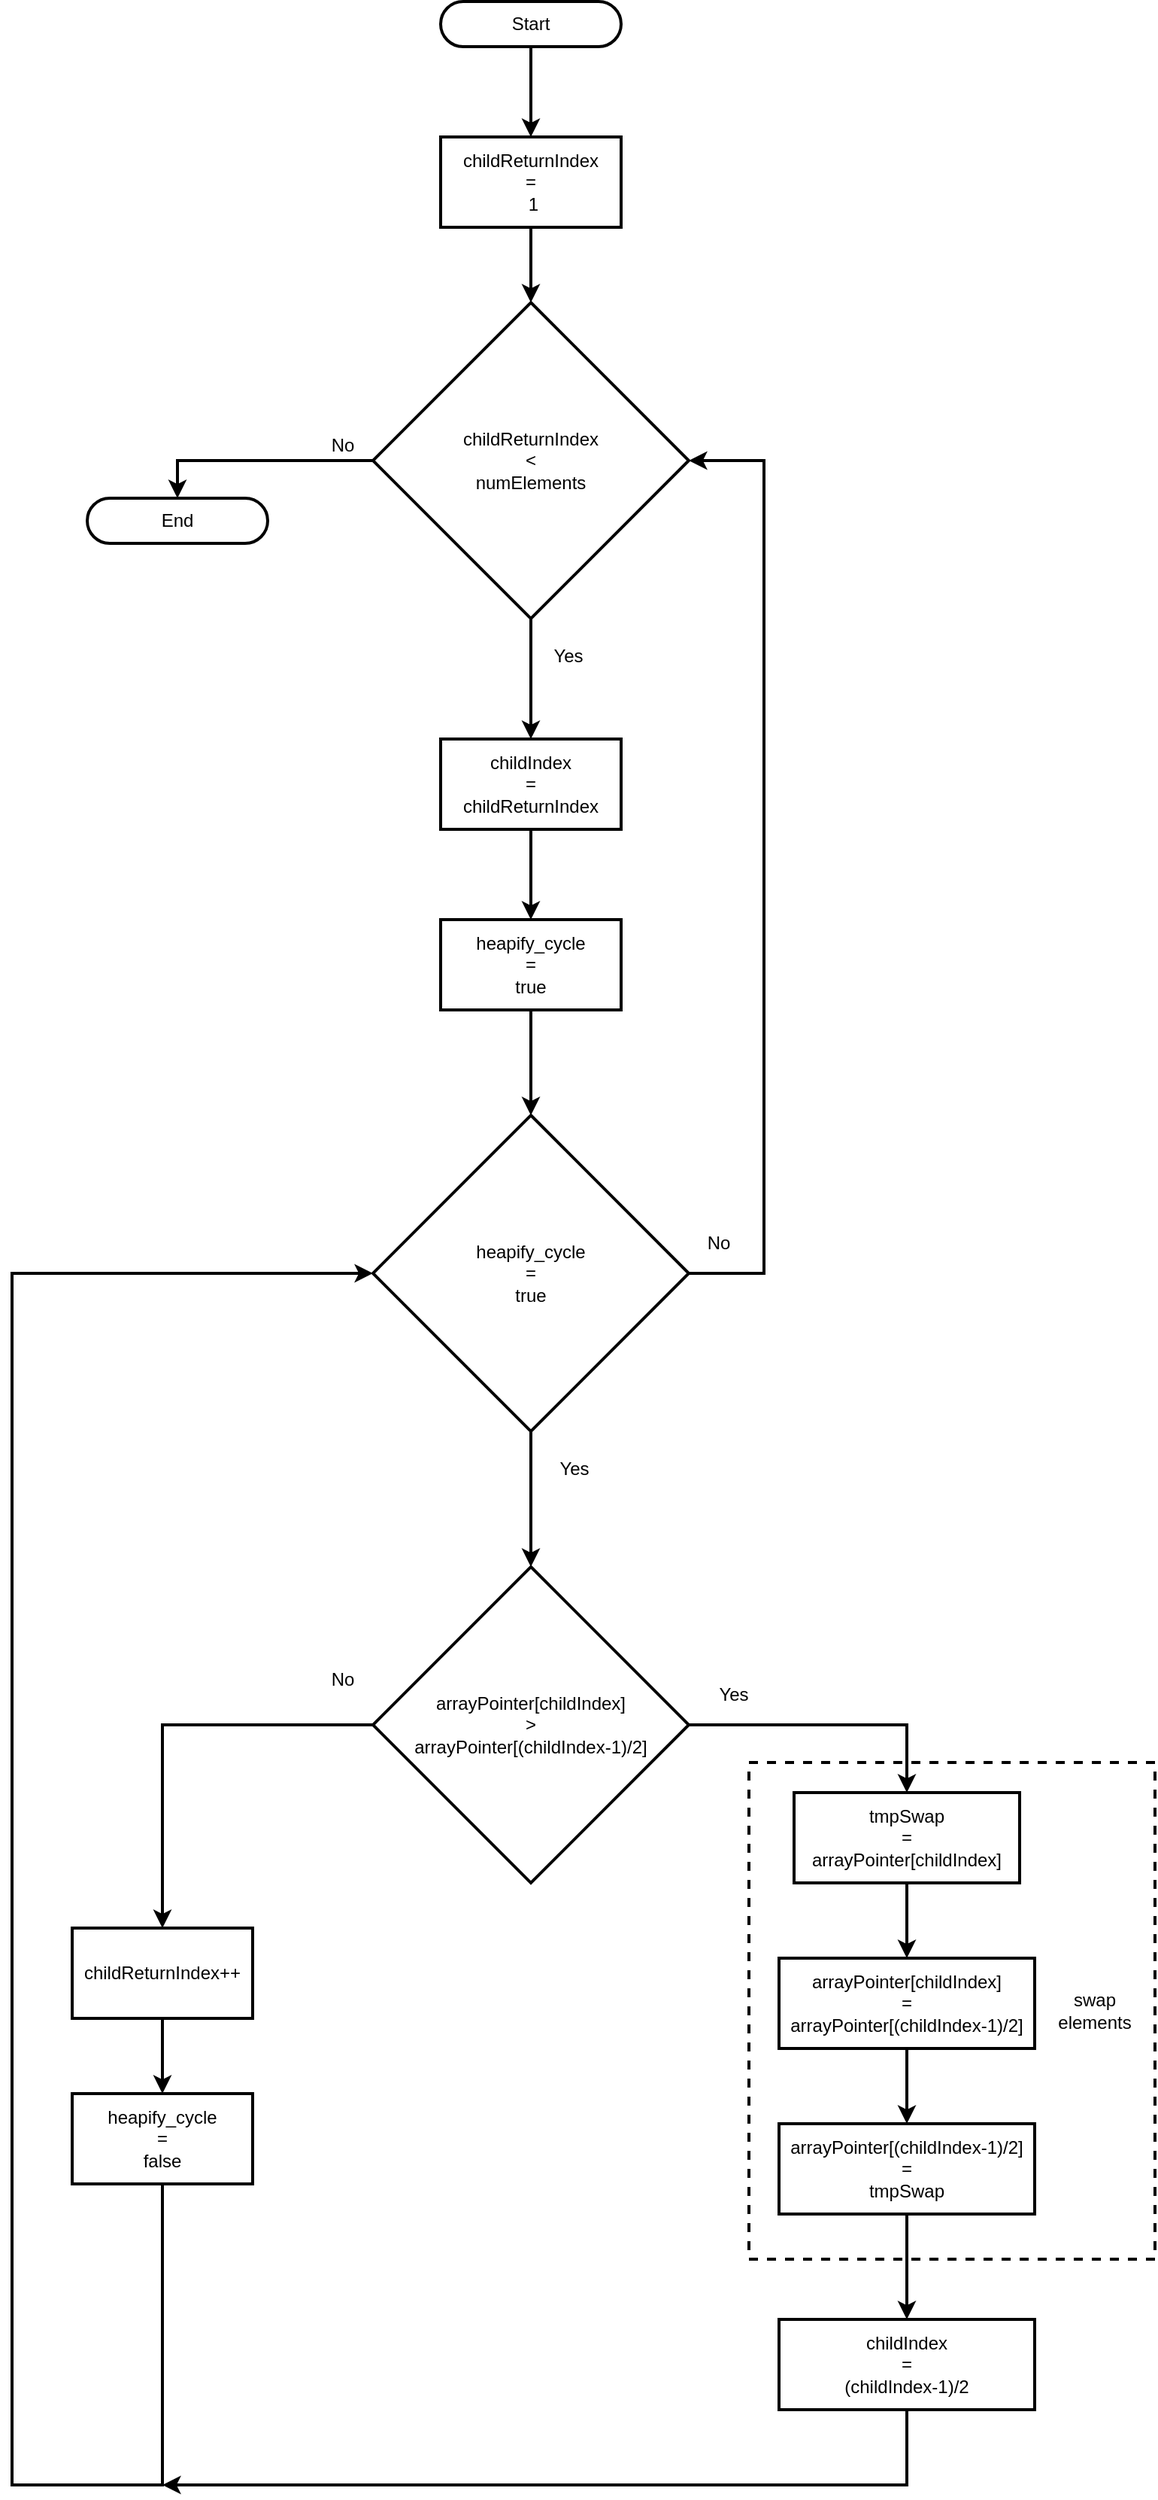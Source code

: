 <mxfile version="15.7.1" type="device"><diagram id="fe7DPvskVFByI2XClFf6" name="Page-1"><mxGraphModel dx="3555" dy="3154" grid="1" gridSize="10" guides="1" tooltips="1" connect="1" arrows="1" fold="1" page="1" pageScale="1" pageWidth="827" pageHeight="1169" math="0" shadow="0"><root><mxCell id="0"/><mxCell id="1" parent="0"/><mxCell id="puAGIVAEO6VGntLICSUE-3" style="edgeStyle=orthogonalEdgeStyle;rounded=0;orthogonalLoop=1;jettySize=auto;html=1;entryX=0.5;entryY=0;entryDx=0;entryDy=0;strokeWidth=2;" edge="1" parent="1" source="puAGIVAEO6VGntLICSUE-1" target="puAGIVAEO6VGntLICSUE-2"><mxGeometry relative="1" as="geometry"/></mxCell><mxCell id="puAGIVAEO6VGntLICSUE-29" style="edgeStyle=orthogonalEdgeStyle;rounded=0;orthogonalLoop=1;jettySize=auto;html=1;entryX=0.5;entryY=0;entryDx=0;entryDy=0;strokeWidth=2;" edge="1" parent="1" source="puAGIVAEO6VGntLICSUE-1" target="puAGIVAEO6VGntLICSUE-27"><mxGeometry relative="1" as="geometry"/></mxCell><mxCell id="puAGIVAEO6VGntLICSUE-1" value="childReturnIndex&lt;br&gt;&amp;lt;&lt;br&gt;numElements" style="rhombus;whiteSpace=wrap;html=1;fillColor=none;strokeWidth=2;" vertex="1" parent="1"><mxGeometry x="280" y="150" width="210" height="210" as="geometry"/></mxCell><mxCell id="puAGIVAEO6VGntLICSUE-5" style="edgeStyle=orthogonalEdgeStyle;rounded=0;orthogonalLoop=1;jettySize=auto;html=1;entryX=0.5;entryY=0;entryDx=0;entryDy=0;strokeWidth=2;" edge="1" parent="1" source="puAGIVAEO6VGntLICSUE-2" target="puAGIVAEO6VGntLICSUE-4"><mxGeometry relative="1" as="geometry"/></mxCell><mxCell id="puAGIVAEO6VGntLICSUE-2" value="childIndex&lt;br&gt;=&lt;br&gt;childReturnIndex" style="rounded=0;whiteSpace=wrap;html=1;fillColor=none;strokeWidth=2;" vertex="1" parent="1"><mxGeometry x="325" y="440" width="120" height="60" as="geometry"/></mxCell><mxCell id="puAGIVAEO6VGntLICSUE-7" style="edgeStyle=orthogonalEdgeStyle;rounded=0;orthogonalLoop=1;jettySize=auto;html=1;strokeWidth=2;" edge="1" parent="1" source="puAGIVAEO6VGntLICSUE-4" target="puAGIVAEO6VGntLICSUE-6"><mxGeometry relative="1" as="geometry"/></mxCell><mxCell id="puAGIVAEO6VGntLICSUE-4" value="heapify_cycle&lt;br&gt;=&lt;br&gt;true" style="rounded=0;whiteSpace=wrap;html=1;fillColor=none;strokeWidth=2;" vertex="1" parent="1"><mxGeometry x="325" y="560" width="120" height="60" as="geometry"/></mxCell><mxCell id="puAGIVAEO6VGntLICSUE-9" style="edgeStyle=orthogonalEdgeStyle;rounded=0;orthogonalLoop=1;jettySize=auto;html=1;exitX=1;exitY=0.5;exitDx=0;exitDy=0;entryX=1;entryY=0.5;entryDx=0;entryDy=0;startArrow=none;strokeWidth=2;" edge="1" parent="1" source="puAGIVAEO6VGntLICSUE-33" target="puAGIVAEO6VGntLICSUE-1"><mxGeometry relative="1" as="geometry"><Array as="points"><mxPoint x="540" y="255"/></Array></mxGeometry></mxCell><mxCell id="puAGIVAEO6VGntLICSUE-11" style="edgeStyle=orthogonalEdgeStyle;rounded=0;orthogonalLoop=1;jettySize=auto;html=1;exitX=0.5;exitY=1;exitDx=0;exitDy=0;entryX=0.5;entryY=0;entryDx=0;entryDy=0;strokeWidth=2;" edge="1" parent="1" source="puAGIVAEO6VGntLICSUE-6" target="puAGIVAEO6VGntLICSUE-10"><mxGeometry relative="1" as="geometry"/></mxCell><mxCell id="puAGIVAEO6VGntLICSUE-6" value="heapify_cycle&lt;br&gt;=&lt;br&gt;true" style="rhombus;whiteSpace=wrap;html=1;fillColor=none;strokeWidth=2;" vertex="1" parent="1"><mxGeometry x="280" y="690" width="210" height="210" as="geometry"/></mxCell><mxCell id="puAGIVAEO6VGntLICSUE-14" style="edgeStyle=orthogonalEdgeStyle;rounded=0;orthogonalLoop=1;jettySize=auto;html=1;strokeWidth=2;" edge="1" parent="1" source="puAGIVAEO6VGntLICSUE-10" target="puAGIVAEO6VGntLICSUE-12"><mxGeometry relative="1" as="geometry"/></mxCell><mxCell id="puAGIVAEO6VGntLICSUE-20" style="edgeStyle=orthogonalEdgeStyle;rounded=0;orthogonalLoop=1;jettySize=auto;html=1;entryX=0.5;entryY=0;entryDx=0;entryDy=0;strokeWidth=2;" edge="1" parent="1" source="puAGIVAEO6VGntLICSUE-10" target="puAGIVAEO6VGntLICSUE-16"><mxGeometry relative="1" as="geometry"/></mxCell><mxCell id="puAGIVAEO6VGntLICSUE-10" value="arrayPointer[childIndex]&lt;br&gt;&amp;gt;&lt;br&gt;arrayPointer[(childIndex-1)/2]" style="rhombus;whiteSpace=wrap;html=1;fillColor=none;strokeWidth=2;" vertex="1" parent="1"><mxGeometry x="280" y="990" width="210" height="210" as="geometry"/></mxCell><mxCell id="puAGIVAEO6VGntLICSUE-15" style="edgeStyle=orthogonalEdgeStyle;rounded=0;orthogonalLoop=1;jettySize=auto;html=1;entryX=0.5;entryY=0;entryDx=0;entryDy=0;strokeWidth=2;" edge="1" parent="1" source="puAGIVAEO6VGntLICSUE-12" target="puAGIVAEO6VGntLICSUE-13"><mxGeometry relative="1" as="geometry"/></mxCell><mxCell id="puAGIVAEO6VGntLICSUE-12" value="childReturnIndex++" style="rounded=0;whiteSpace=wrap;html=1;fillColor=none;strokeWidth=2;" vertex="1" parent="1"><mxGeometry x="80" y="1230" width="120" height="60" as="geometry"/></mxCell><mxCell id="puAGIVAEO6VGntLICSUE-24" style="edgeStyle=orthogonalEdgeStyle;rounded=0;orthogonalLoop=1;jettySize=auto;html=1;entryX=0;entryY=0.5;entryDx=0;entryDy=0;strokeWidth=2;" edge="1" parent="1" source="puAGIVAEO6VGntLICSUE-13" target="puAGIVAEO6VGntLICSUE-6"><mxGeometry relative="1" as="geometry"><Array as="points"><mxPoint x="140" y="1600"/><mxPoint x="40" y="1600"/><mxPoint x="40" y="795"/></Array></mxGeometry></mxCell><mxCell id="puAGIVAEO6VGntLICSUE-13" value="heapify_cycle&lt;br&gt;=&lt;br&gt;false" style="rounded=0;whiteSpace=wrap;html=1;fillColor=none;strokeWidth=2;" vertex="1" parent="1"><mxGeometry x="80" y="1340" width="120" height="60" as="geometry"/></mxCell><mxCell id="puAGIVAEO6VGntLICSUE-21" style="edgeStyle=orthogonalEdgeStyle;rounded=0;orthogonalLoop=1;jettySize=auto;html=1;entryX=0.5;entryY=0;entryDx=0;entryDy=0;strokeWidth=2;" edge="1" parent="1" source="puAGIVAEO6VGntLICSUE-16" target="puAGIVAEO6VGntLICSUE-17"><mxGeometry relative="1" as="geometry"/></mxCell><mxCell id="puAGIVAEO6VGntLICSUE-16" value="tmpSwap&lt;br&gt;=&lt;br&gt;arrayPointer[childIndex]" style="rounded=0;whiteSpace=wrap;html=1;fillColor=none;strokeWidth=2;" vertex="1" parent="1"><mxGeometry x="560" y="1140" width="150" height="60" as="geometry"/></mxCell><mxCell id="puAGIVAEO6VGntLICSUE-22" style="edgeStyle=orthogonalEdgeStyle;rounded=0;orthogonalLoop=1;jettySize=auto;html=1;exitX=0.5;exitY=1;exitDx=0;exitDy=0;entryX=0.5;entryY=0;entryDx=0;entryDy=0;strokeWidth=2;" edge="1" parent="1" source="puAGIVAEO6VGntLICSUE-17" target="puAGIVAEO6VGntLICSUE-18"><mxGeometry relative="1" as="geometry"/></mxCell><mxCell id="puAGIVAEO6VGntLICSUE-17" value="arrayPointer[childIndex]&lt;br&gt;=&lt;br&gt;arrayPointer[(childIndex-1)/2]" style="rounded=0;whiteSpace=wrap;html=1;fillColor=none;strokeWidth=2;" vertex="1" parent="1"><mxGeometry x="550" y="1250" width="170" height="60" as="geometry"/></mxCell><mxCell id="puAGIVAEO6VGntLICSUE-23" style="edgeStyle=orthogonalEdgeStyle;rounded=0;orthogonalLoop=1;jettySize=auto;html=1;entryX=0.5;entryY=0;entryDx=0;entryDy=0;strokeWidth=2;" edge="1" parent="1" source="puAGIVAEO6VGntLICSUE-18" target="puAGIVAEO6VGntLICSUE-19"><mxGeometry relative="1" as="geometry"/></mxCell><mxCell id="puAGIVAEO6VGntLICSUE-18" value="arrayPointer[(childIndex-1)/2]&lt;br&gt;=&lt;br&gt;tmpSwap" style="rounded=0;whiteSpace=wrap;html=1;fillColor=none;strokeWidth=2;" vertex="1" parent="1"><mxGeometry x="550" y="1360" width="170" height="60" as="geometry"/></mxCell><mxCell id="puAGIVAEO6VGntLICSUE-25" style="edgeStyle=orthogonalEdgeStyle;rounded=0;orthogonalLoop=1;jettySize=auto;html=1;strokeWidth=2;" edge="1" parent="1" source="puAGIVAEO6VGntLICSUE-19"><mxGeometry relative="1" as="geometry"><mxPoint x="140" y="1600" as="targetPoint"/><Array as="points"><mxPoint x="635" y="1600"/></Array></mxGeometry></mxCell><mxCell id="puAGIVAEO6VGntLICSUE-19" value="childIndex&lt;br&gt;=&lt;br&gt;(childIndex-1)/2" style="rounded=0;whiteSpace=wrap;html=1;fillColor=none;strokeWidth=2;" vertex="1" parent="1"><mxGeometry x="550" y="1490" width="170" height="60" as="geometry"/></mxCell><mxCell id="puAGIVAEO6VGntLICSUE-45" style="edgeStyle=orthogonalEdgeStyle;rounded=0;orthogonalLoop=1;jettySize=auto;html=1;entryX=0.5;entryY=0;entryDx=0;entryDy=0;strokeWidth=2;" edge="1" parent="1" source="puAGIVAEO6VGntLICSUE-26" target="puAGIVAEO6VGntLICSUE-41"><mxGeometry relative="1" as="geometry"/></mxCell><mxCell id="puAGIVAEO6VGntLICSUE-26" value="Start" style="rounded=1;whiteSpace=wrap;html=1;fillColor=none;arcSize=50;strokeWidth=2;" vertex="1" parent="1"><mxGeometry x="325" y="-50" width="120" height="30" as="geometry"/></mxCell><mxCell id="puAGIVAEO6VGntLICSUE-27" value="End" style="rounded=1;whiteSpace=wrap;html=1;fillColor=none;arcSize=50;strokeWidth=2;" vertex="1" parent="1"><mxGeometry x="90" y="280" width="120" height="30" as="geometry"/></mxCell><mxCell id="puAGIVAEO6VGntLICSUE-30" value="Yes" style="text;html=1;strokeColor=none;fillColor=none;align=center;verticalAlign=middle;whiteSpace=wrap;rounded=0;strokeWidth=2;" vertex="1" parent="1"><mxGeometry x="380" y="370" width="60" height="30" as="geometry"/></mxCell><mxCell id="puAGIVAEO6VGntLICSUE-31" value="No" style="text;html=1;strokeColor=none;fillColor=none;align=center;verticalAlign=middle;whiteSpace=wrap;rounded=0;strokeWidth=2;" vertex="1" parent="1"><mxGeometry x="230" y="230" width="60" height="30" as="geometry"/></mxCell><mxCell id="puAGIVAEO6VGntLICSUE-33" value="No" style="text;html=1;strokeColor=none;fillColor=none;align=center;verticalAlign=middle;whiteSpace=wrap;rounded=0;strokeWidth=2;" vertex="1" parent="1"><mxGeometry x="480" y="760" width="60" height="30" as="geometry"/></mxCell><mxCell id="puAGIVAEO6VGntLICSUE-34" value="" style="edgeStyle=orthogonalEdgeStyle;rounded=0;orthogonalLoop=1;jettySize=auto;html=1;exitX=1;exitY=0.5;exitDx=0;exitDy=0;entryX=1;entryY=0.5;entryDx=0;entryDy=0;endArrow=none;strokeWidth=2;" edge="1" parent="1" source="puAGIVAEO6VGntLICSUE-6" target="puAGIVAEO6VGntLICSUE-33"><mxGeometry relative="1" as="geometry"><mxPoint x="490" y="795" as="sourcePoint"/><mxPoint x="490" y="255" as="targetPoint"/><Array as="points"><mxPoint x="540" y="795"/></Array></mxGeometry></mxCell><mxCell id="puAGIVAEO6VGntLICSUE-35" value="Yes" style="text;html=1;strokeColor=none;fillColor=none;align=center;verticalAlign=middle;whiteSpace=wrap;rounded=0;strokeWidth=2;" vertex="1" parent="1"><mxGeometry x="384" y="910" width="60" height="30" as="geometry"/></mxCell><mxCell id="puAGIVAEO6VGntLICSUE-36" value="Yes" style="text;html=1;strokeColor=none;fillColor=none;align=center;verticalAlign=middle;whiteSpace=wrap;rounded=0;strokeWidth=2;" vertex="1" parent="1"><mxGeometry x="490" y="1060" width="60" height="30" as="geometry"/></mxCell><mxCell id="puAGIVAEO6VGntLICSUE-37" value="No" style="text;html=1;strokeColor=none;fillColor=none;align=center;verticalAlign=middle;whiteSpace=wrap;rounded=0;strokeWidth=2;" vertex="1" parent="1"><mxGeometry x="230" y="1050" width="60" height="30" as="geometry"/></mxCell><mxCell id="puAGIVAEO6VGntLICSUE-38" value="" style="rounded=0;whiteSpace=wrap;html=1;fillColor=none;dashed=1;strokeWidth=2;" vertex="1" parent="1"><mxGeometry x="530" y="1120" width="270" height="330" as="geometry"/></mxCell><mxCell id="puAGIVAEO6VGntLICSUE-39" value="swap elements" style="text;html=1;strokeColor=none;fillColor=none;align=center;verticalAlign=middle;whiteSpace=wrap;rounded=0;dashed=1;rotation=0;strokeWidth=2;" vertex="1" parent="1"><mxGeometry x="730" y="1270" width="60" height="30" as="geometry"/></mxCell><mxCell id="puAGIVAEO6VGntLICSUE-44" style="edgeStyle=orthogonalEdgeStyle;rounded=0;orthogonalLoop=1;jettySize=auto;html=1;entryX=0.5;entryY=0;entryDx=0;entryDy=0;strokeWidth=2;" edge="1" parent="1" source="puAGIVAEO6VGntLICSUE-41" target="puAGIVAEO6VGntLICSUE-1"><mxGeometry relative="1" as="geometry"/></mxCell><mxCell id="puAGIVAEO6VGntLICSUE-41" value="childReturnIndex&lt;br&gt;=&lt;br&gt;&amp;nbsp;1" style="rounded=0;whiteSpace=wrap;html=1;strokeWidth=2;fillColor=none;" vertex="1" parent="1"><mxGeometry x="325" y="40" width="120" height="60" as="geometry"/></mxCell></root></mxGraphModel></diagram></mxfile>